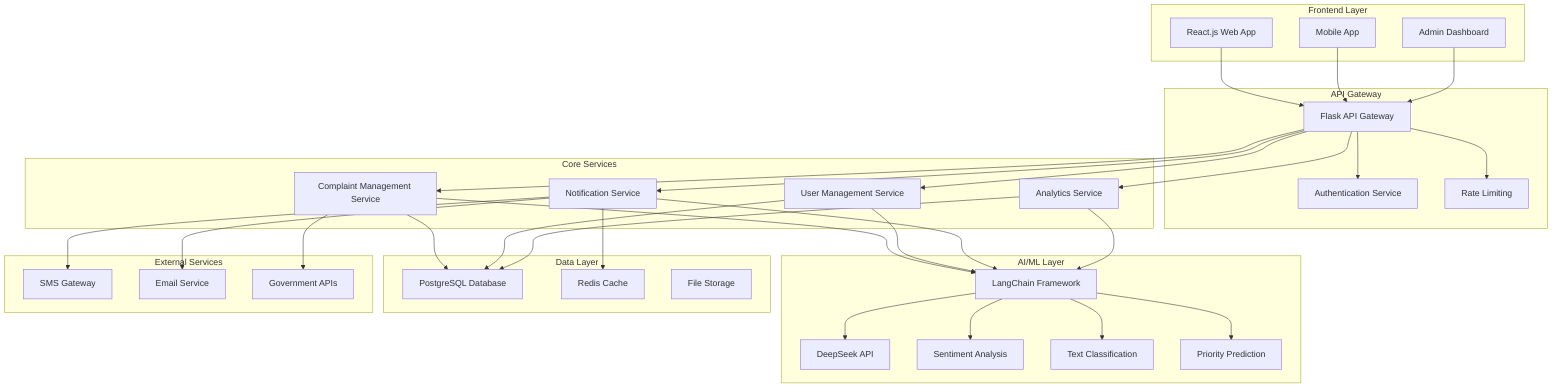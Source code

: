 graph TB
    subgraph "Frontend Layer"
        A[React.js Web App]
        B[Mobile App]
        C[Admin Dashboard]
    end
    
    subgraph "API Gateway"
        D[Flask API Gateway]
        E[Authentication Service]
        F[Rate Limiting]
    end
    
    subgraph "Core Services"
        G[Complaint Management Service]
        H[User Management Service]
        I[Notification Service]
        J[Analytics Service]
    end
    
    subgraph "AI/ML Layer"
        K[LangChain Framework]
        L[DeepSeek API]
        M[Sentiment Analysis]
        N[Text Classification]
        O[Priority Prediction]
    end
    
    subgraph "Data Layer"
        P[PostgreSQL Database]
        Q[Redis Cache]
        R[File Storage]
    end
    
    subgraph "External Services"
        S[SMS Gateway]
        T[Email Service]
        U[Government APIs]
    end
    
    A --> D
    B --> D
    C --> D
    
    D --> E
    D --> F
    D --> G
    D --> H
    D --> I
    D --> J
    
    G --> K
    H --> K
    I --> K
    J --> K
    
    K --> L
    K --> M
    K --> N
    K --> O
    
    G --> P
    H --> P
    I --> Q
    J --> P
    
    I --> S
    I --> T
    G --> U